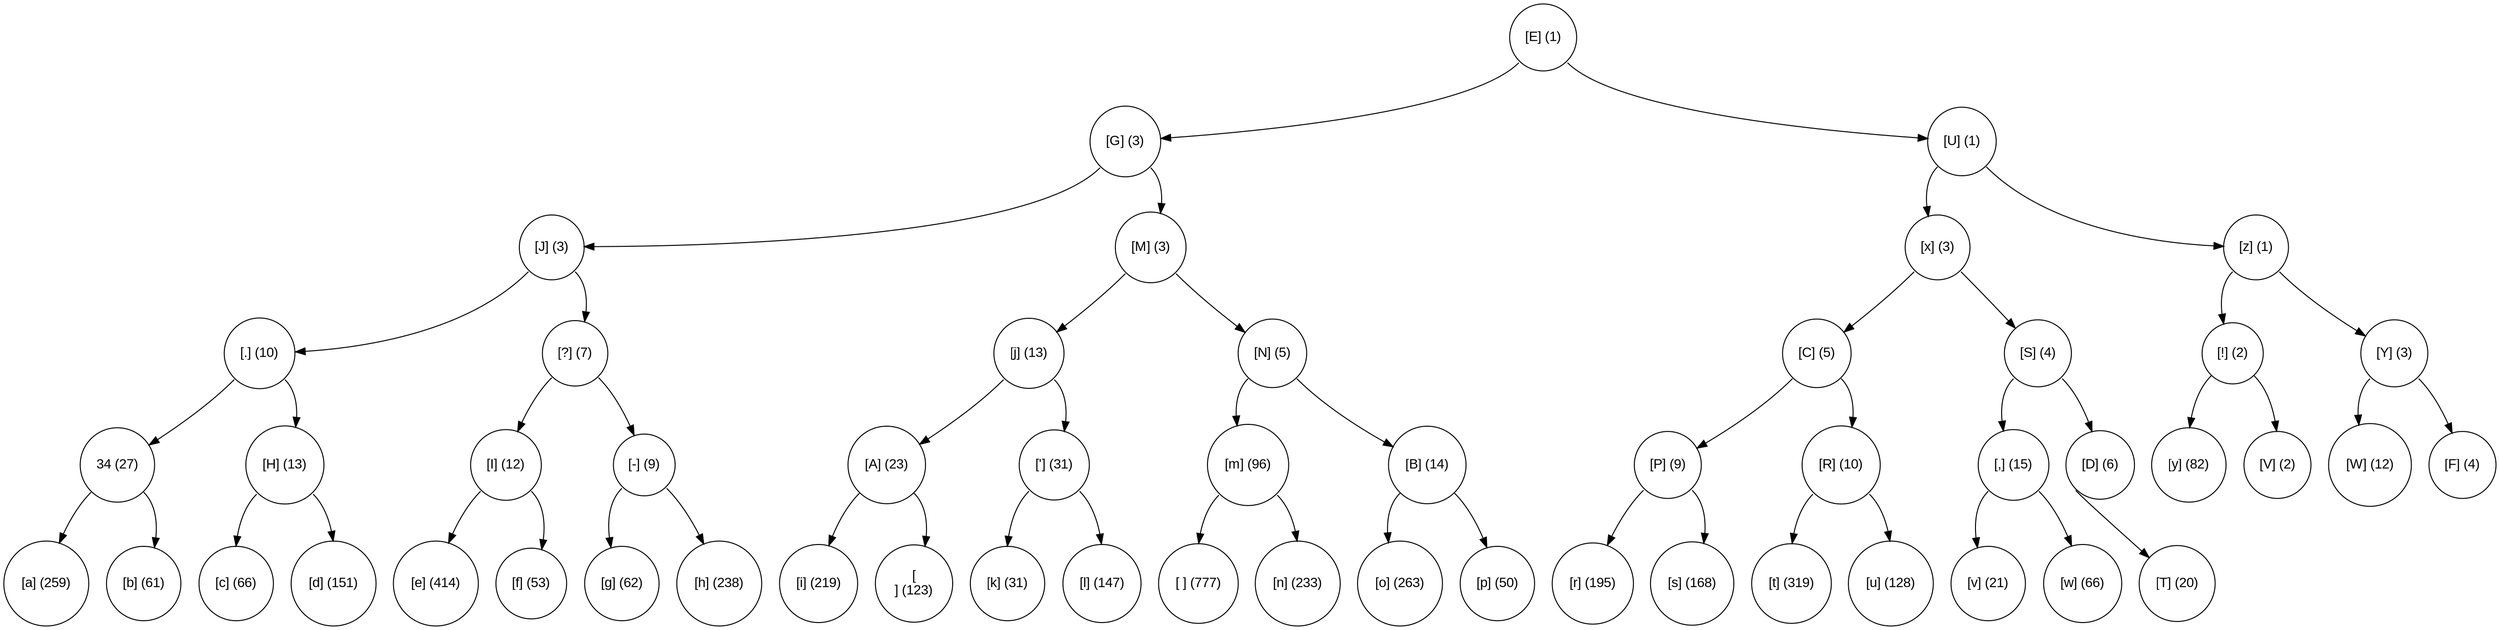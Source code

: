 digraph move_down {
	node [fontname="Arial", shape="circle", width=0.5]; 

	0 [label = "[E] (1)"];
	0:sw -> 1;
	1 [label = "[G] (3)"];
	1:sw -> 3;
	3 [label = "[J] (3)"];
	3:sw -> 7;
	7 [label = "[.] (10)"];
	7:sw -> 15;
	15 [label = "34 (27)"];
	15:sw -> 31;
	31 [label = "[a] (259)"];
	15:se -> 32;
	32 [label = "[b] (61)"];
	7:se -> 16;
	16 [label = "[H] (13)"];
	16:sw -> 33;
	33 [label = "[c] (66)"];
	16:se -> 34;
	34 [label = "[d] (151)"];
	3:se -> 8;
	8 [label = "[?] (7)"];
	8:sw -> 17;
	17 [label = "[I] (12)"];
	17:sw -> 35;
	35 [label = "[e] (414)"];
	17:se -> 36;
	36 [label = "[f] (53)"];
	8:se -> 18;
	18 [label = "[-] (9)"];
	18:sw -> 37;
	37 [label = "[g] (62)"];
	18:se -> 38;
	38 [label = "[h] (238)"];
	1:se -> 4;
	4 [label = "[M] (3)"];
	4:sw -> 9;
	9 [label = "[j] (13)"];
	9:sw -> 19;
	19 [label = "[A] (23)"];
	19:sw -> 39;
	39 [label = "[i] (219)"];
	19:se -> 40;
	40 [label = "[
] (123)"];
	9:se -> 20;
	20 [label = "['] (31)"];
	20:sw -> 41;
	41 [label = "[k] (31)"];
	20:se -> 42;
	42 [label = "[l] (147)"];
	4:se -> 10;
	10 [label = "[N] (5)"];
	10:sw -> 21;
	21 [label = "[m] (96)"];
	21:sw -> 43;
	43 [label = "[ ] (777)"];
	21:se -> 44;
	44 [label = "[n] (233)"];
	10:se -> 22;
	22 [label = "[B] (14)"];
	22:sw -> 45;
	45 [label = "[o] (263)"];
	22:se -> 46;
	46 [label = "[p] (50)"];
	0:se -> 2;
	2 [label = "[U] (1)"];
	2:sw -> 5;
	5 [label = "[x] (3)"];
	5:sw -> 11;
	11 [label = "[C] (5)"];
	11:sw -> 23;
	23 [label = "[P] (9)"];
	23:sw -> 47;
	47 [label = "[r] (195)"];
	23:se -> 48;
	48 [label = "[s] (168)"];
	11:se -> 24;
	24 [label = "[R] (10)"];
	24:sw -> 49;
	49 [label = "[t] (319)"];
	24:se -> 50;
	50 [label = "[u] (128)"];
	5:se -> 12;
	12 [label = "[S] (4)"];
	12:sw -> 25;
	25 [label = "[,] (15)"];
	25:sw -> 51;
	51 [label = "[v] (21)"];
	25:se -> 52;
	52 [label = "[w] (66)"];
	12:se -> 26;
	26 [label = "[D] (6)"];
	26:sw -> 53;
	53 [label = "[T] (20)"];
	2:se -> 6;
	6 [label = "[z] (1)"];
	6:sw -> 13;
	13 [label = "[!] (2)"];
	13:sw -> 27;
	27 [label = "[y] (82)"];
	13:se -> 28;
	28 [label = "[V] (2)"];
	6:se -> 14;
	14 [label = "[Y] (3)"];
	14:sw -> 29;
	29 [label = "[W] (12)"];
	14:se -> 30;
	30 [label = "[F] (4)"];
}
